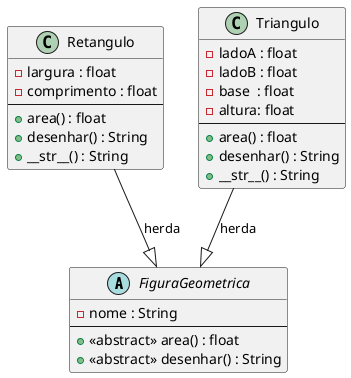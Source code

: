 @startuml DiagramaFigurasGeometricas

' Definição da Classe Abstrata, seguindo o estilo do modelo
abstract class FiguraGeometrica {
    - nome : String
    --
    + <<abstract>> area() : float
    + <<abstract>> desenhar() : String
}

' Classe concreta Retangulo, com os atributos do seu código
class Retangulo {
    - largura : float
    - comprimento : float
    --
    + area() : float
    + desenhar() : String
    + __str__() : String
}

' Classe concreta Triangulo, com os atributos do seu código
class Triangulo {
    - ladoA : float
    - ladoB : float
    - base  : float
    - altura: float
    --
    + area() : float
    + desenhar() : String
    + __str__() : String
}

' Relações de Herança, usando a seta --|> do modelo
Retangulo --|> FiguraGeometrica : herda
Triangulo --|> FiguraGeometrica : herda

@enduml